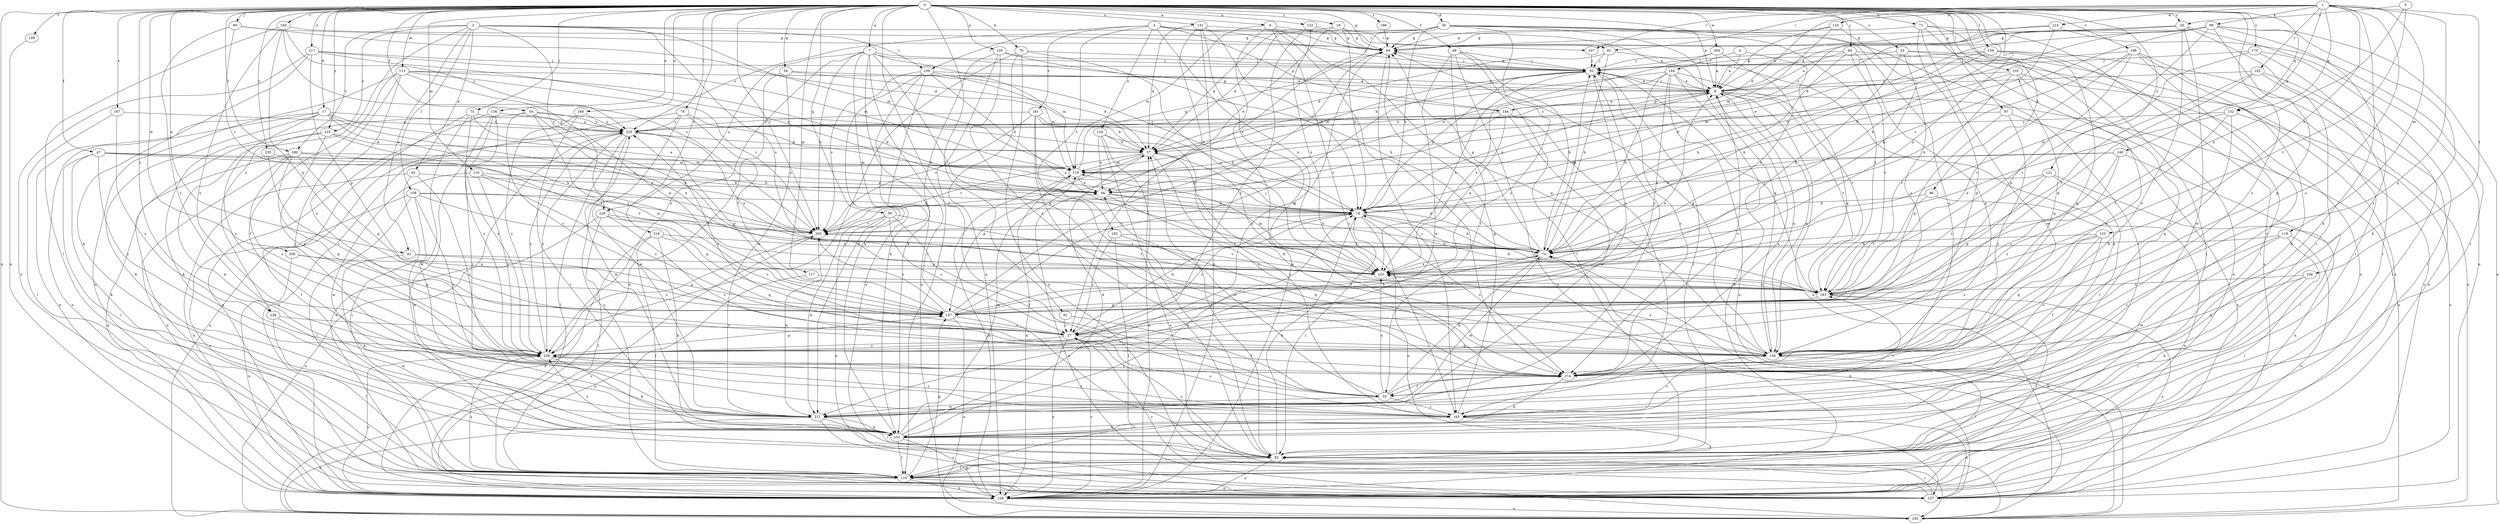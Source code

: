 strict digraph  {
0;
1;
2;
3;
4;
5;
6;
7;
8;
17;
18;
19;
25;
26;
27;
36;
37;
43;
45;
46;
47;
48;
54;
55;
56;
59;
64;
70;
71;
74;
75;
78;
82;
83;
84;
87;
90;
91;
92;
96;
98;
101;
105;
106;
107;
108;
109;
110;
113;
116;
117;
118;
119;
121;
122;
123;
125;
126;
128;
131;
136;
137;
139;
140;
144;
147;
152;
156;
159;
160;
162;
164;
165;
167;
170;
174;
180;
181;
182;
183;
189;
193;
196;
198;
199;
202;
204;
208;
210;
211;
216;
217;
220;
225;
228;
229;
235;
238;
239;
0 -> 6  [label=a];
0 -> 7  [label=a];
0 -> 8  [label=a];
0 -> 17  [label=b];
0 -> 19  [label=c];
0 -> 25  [label=c];
0 -> 26  [label=c];
0 -> 36  [label=d];
0 -> 43  [label=e];
0 -> 47  [label=f];
0 -> 48  [label=f];
0 -> 54  [label=f];
0 -> 55  [label=f];
0 -> 56  [label=g];
0 -> 59  [label=g];
0 -> 64  [label=g];
0 -> 70  [label=h];
0 -> 71  [label=h];
0 -> 74  [label=h];
0 -> 75  [label=i];
0 -> 78  [label=i];
0 -> 84  [label=j];
0 -> 87  [label=j];
0 -> 90  [label=j];
0 -> 91  [label=j];
0 -> 96  [label=k];
0 -> 105  [label=l];
0 -> 113  [label=m];
0 -> 116  [label=m];
0 -> 117  [label=m];
0 -> 121  [label=n];
0 -> 122  [label=n];
0 -> 131  [label=o];
0 -> 136  [label=o];
0 -> 139  [label=p];
0 -> 152  [label=q];
0 -> 159  [label=r];
0 -> 160  [label=r];
0 -> 167  [label=s];
0 -> 170  [label=s];
0 -> 174  [label=s];
0 -> 180  [label=t];
0 -> 189  [label=u];
0 -> 193  [label=u];
0 -> 196  [label=v];
0 -> 198  [label=v];
0 -> 199  [label=v];
0 -> 202  [label=v];
0 -> 204  [label=w];
0 -> 208  [label=w];
0 -> 216  [label=x];
0 -> 217  [label=x];
0 -> 220  [label=x];
0 -> 225  [label=y];
0 -> 235  [label=z];
0 -> 238  [label=z];
1 -> 37  [label=d];
1 -> 82  [label=i];
1 -> 98  [label=k];
1 -> 101  [label=k];
1 -> 106  [label=l];
1 -> 107  [label=l];
1 -> 118  [label=m];
1 -> 123  [label=n];
1 -> 125  [label=n];
1 -> 140  [label=p];
1 -> 152  [label=q];
1 -> 156  [label=q];
1 -> 162  [label=r];
1 -> 174  [label=s];
1 -> 210  [label=w];
2 -> 43  [label=e];
2 -> 45  [label=e];
2 -> 107  [label=l];
2 -> 108  [label=l];
2 -> 109  [label=l];
2 -> 119  [label=m];
2 -> 180  [label=t];
2 -> 220  [label=x];
2 -> 225  [label=y];
2 -> 228  [label=y];
2 -> 238  [label=z];
3 -> 82  [label=i];
3 -> 92  [label=j];
3 -> 109  [label=l];
3 -> 126  [label=n];
3 -> 144  [label=p];
3 -> 181  [label=t];
3 -> 182  [label=t];
3 -> 220  [label=x];
4 -> 8  [label=a];
4 -> 156  [label=q];
4 -> 164  [label=r];
5 -> 26  [label=c];
5 -> 183  [label=t];
5 -> 220  [label=x];
6 -> 64  [label=g];
6 -> 119  [label=m];
6 -> 128  [label=n];
6 -> 156  [label=q];
6 -> 165  [label=r];
6 -> 174  [label=s];
7 -> 83  [label=i];
7 -> 92  [label=j];
7 -> 101  [label=k];
7 -> 119  [label=m];
7 -> 144  [label=p];
7 -> 156  [label=q];
7 -> 193  [label=u];
7 -> 202  [label=v];
7 -> 228  [label=y];
7 -> 239  [label=z];
8 -> 92  [label=j];
8 -> 137  [label=o];
8 -> 144  [label=p];
8 -> 156  [label=q];
8 -> 174  [label=s];
8 -> 183  [label=t];
8 -> 193  [label=u];
8 -> 229  [label=y];
17 -> 46  [label=e];
17 -> 74  [label=h];
17 -> 101  [label=k];
17 -> 128  [label=n];
17 -> 137  [label=o];
17 -> 202  [label=v];
17 -> 229  [label=y];
17 -> 239  [label=z];
18 -> 8  [label=a];
18 -> 27  [label=c];
18 -> 74  [label=h];
18 -> 83  [label=i];
18 -> 137  [label=o];
18 -> 174  [label=s];
18 -> 183  [label=t];
18 -> 202  [label=v];
19 -> 8  [label=a];
19 -> 18  [label=b];
19 -> 37  [label=d];
19 -> 46  [label=e];
19 -> 64  [label=g];
25 -> 27  [label=c];
25 -> 92  [label=j];
25 -> 128  [label=n];
25 -> 137  [label=o];
25 -> 220  [label=x];
26 -> 8  [label=a];
26 -> 64  [label=g];
26 -> 83  [label=i];
26 -> 137  [label=o];
26 -> 174  [label=s];
26 -> 211  [label=w];
26 -> 229  [label=y];
27 -> 18  [label=b];
27 -> 128  [label=n];
27 -> 156  [label=q];
27 -> 239  [label=z];
36 -> 18  [label=b];
36 -> 37  [label=d];
36 -> 64  [label=g];
36 -> 83  [label=i];
36 -> 156  [label=q];
36 -> 174  [label=s];
36 -> 183  [label=t];
36 -> 202  [label=v];
36 -> 229  [label=y];
36 -> 239  [label=z];
37 -> 119  [label=m];
37 -> 147  [label=p];
37 -> 174  [label=s];
37 -> 183  [label=t];
37 -> 202  [label=v];
43 -> 101  [label=k];
43 -> 147  [label=p];
43 -> 220  [label=x];
45 -> 46  [label=e];
45 -> 83  [label=i];
45 -> 128  [label=n];
45 -> 174  [label=s];
46 -> 18  [label=b];
46 -> 74  [label=h];
46 -> 183  [label=t];
47 -> 18  [label=b];
47 -> 46  [label=e];
47 -> 101  [label=k];
47 -> 110  [label=l];
47 -> 119  [label=m];
47 -> 239  [label=z];
48 -> 55  [label=f];
48 -> 74  [label=h];
48 -> 83  [label=i];
48 -> 92  [label=j];
48 -> 193  [label=u];
48 -> 211  [label=w];
54 -> 27  [label=c];
54 -> 37  [label=d];
54 -> 74  [label=h];
54 -> 101  [label=k];
54 -> 147  [label=p];
54 -> 229  [label=y];
55 -> 8  [label=a];
55 -> 46  [label=e];
55 -> 74  [label=h];
55 -> 165  [label=r];
55 -> 174  [label=s];
55 -> 211  [label=w];
55 -> 220  [label=x];
56 -> 8  [label=a];
56 -> 37  [label=d];
56 -> 137  [label=o];
56 -> 211  [label=w];
59 -> 27  [label=c];
59 -> 55  [label=f];
59 -> 137  [label=o];
59 -> 183  [label=t];
59 -> 202  [label=v];
59 -> 211  [label=w];
64 -> 92  [label=j];
64 -> 165  [label=r];
70 -> 92  [label=j];
70 -> 128  [label=n];
70 -> 193  [label=u];
70 -> 220  [label=x];
70 -> 239  [label=z];
71 -> 64  [label=g];
71 -> 110  [label=l];
71 -> 137  [label=o];
71 -> 156  [label=q];
71 -> 165  [label=r];
71 -> 211  [label=w];
74 -> 64  [label=g];
74 -> 92  [label=j];
74 -> 211  [label=w];
74 -> 220  [label=x];
75 -> 110  [label=l];
75 -> 211  [label=w];
75 -> 220  [label=x];
75 -> 229  [label=y];
75 -> 239  [label=z];
78 -> 18  [label=b];
78 -> 128  [label=n];
78 -> 183  [label=t];
78 -> 211  [label=w];
78 -> 229  [label=y];
82 -> 37  [label=d];
82 -> 74  [label=h];
82 -> 92  [label=j];
82 -> 101  [label=k];
83 -> 18  [label=b];
83 -> 27  [label=c];
83 -> 37  [label=d];
83 -> 92  [label=j];
83 -> 110  [label=l];
83 -> 128  [label=n];
84 -> 8  [label=a];
84 -> 74  [label=h];
84 -> 92  [label=j];
84 -> 128  [label=n];
84 -> 156  [label=q];
84 -> 183  [label=t];
87 -> 128  [label=n];
87 -> 147  [label=p];
87 -> 174  [label=s];
87 -> 229  [label=y];
90 -> 37  [label=d];
90 -> 64  [label=g];
90 -> 202  [label=v];
90 -> 239  [label=z];
91 -> 27  [label=c];
91 -> 55  [label=f];
92 -> 8  [label=a];
92 -> 18  [label=b];
92 -> 27  [label=c];
92 -> 64  [label=g];
92 -> 119  [label=m];
92 -> 174  [label=s];
92 -> 220  [label=x];
96 -> 18  [label=b];
96 -> 128  [label=n];
96 -> 183  [label=t];
98 -> 8  [label=a];
98 -> 18  [label=b];
98 -> 46  [label=e];
98 -> 64  [label=g];
98 -> 74  [label=h];
98 -> 101  [label=k];
98 -> 156  [label=q];
98 -> 174  [label=s];
98 -> 193  [label=u];
98 -> 202  [label=v];
101 -> 18  [label=b];
101 -> 37  [label=d];
101 -> 83  [label=i];
101 -> 110  [label=l];
101 -> 119  [label=m];
101 -> 128  [label=n];
101 -> 239  [label=z];
105 -> 8  [label=a];
105 -> 119  [label=m];
105 -> 137  [label=o];
105 -> 156  [label=q];
105 -> 174  [label=s];
105 -> 183  [label=t];
106 -> 83  [label=i];
106 -> 101  [label=k];
106 -> 156  [label=q];
106 -> 183  [label=t];
107 -> 92  [label=j];
108 -> 18  [label=b];
108 -> 110  [label=l];
108 -> 137  [label=o];
108 -> 147  [label=p];
108 -> 174  [label=s];
108 -> 202  [label=v];
108 -> 211  [label=w];
109 -> 8  [label=a];
109 -> 18  [label=b];
109 -> 101  [label=k];
109 -> 119  [label=m];
109 -> 137  [label=o];
109 -> 202  [label=v];
109 -> 211  [label=w];
109 -> 220  [label=x];
110 -> 128  [label=n];
110 -> 137  [label=o];
110 -> 147  [label=p];
110 -> 229  [label=y];
110 -> 239  [label=z];
113 -> 8  [label=a];
113 -> 18  [label=b];
113 -> 55  [label=f];
113 -> 128  [label=n];
113 -> 147  [label=p];
113 -> 165  [label=r];
113 -> 202  [label=v];
113 -> 239  [label=z];
116 -> 27  [label=c];
116 -> 46  [label=e];
116 -> 202  [label=v];
116 -> 211  [label=w];
116 -> 239  [label=z];
117 -> 128  [label=n];
117 -> 183  [label=t];
118 -> 74  [label=h];
118 -> 110  [label=l];
118 -> 128  [label=n];
118 -> 174  [label=s];
118 -> 211  [label=w];
119 -> 46  [label=e];
119 -> 64  [label=g];
119 -> 74  [label=h];
119 -> 128  [label=n];
121 -> 46  [label=e];
121 -> 128  [label=n];
121 -> 147  [label=p];
121 -> 165  [label=r];
121 -> 183  [label=t];
122 -> 64  [label=g];
122 -> 220  [label=x];
122 -> 239  [label=z];
123 -> 55  [label=f];
123 -> 74  [label=h];
123 -> 156  [label=q];
123 -> 174  [label=s];
123 -> 239  [label=z];
125 -> 8  [label=a];
125 -> 64  [label=g];
125 -> 74  [label=h];
125 -> 119  [label=m];
126 -> 37  [label=d];
126 -> 46  [label=e];
126 -> 83  [label=i];
126 -> 165  [label=r];
126 -> 193  [label=u];
128 -> 27  [label=c];
128 -> 37  [label=d];
128 -> 119  [label=m];
128 -> 193  [label=u];
128 -> 239  [label=z];
131 -> 18  [label=b];
131 -> 27  [label=c];
131 -> 37  [label=d];
131 -> 64  [label=g];
131 -> 128  [label=n];
131 -> 174  [label=s];
136 -> 83  [label=i];
136 -> 128  [label=n];
136 -> 165  [label=r];
136 -> 229  [label=y];
136 -> 239  [label=z];
137 -> 27  [label=c];
137 -> 74  [label=h];
137 -> 83  [label=i];
139 -> 74  [label=h];
139 -> 92  [label=j];
139 -> 101  [label=k];
139 -> 110  [label=l];
139 -> 174  [label=s];
140 -> 18  [label=b];
140 -> 27  [label=c];
140 -> 83  [label=i];
140 -> 119  [label=m];
140 -> 239  [label=z];
144 -> 8  [label=a];
144 -> 165  [label=r];
144 -> 202  [label=v];
144 -> 211  [label=w];
144 -> 220  [label=x];
144 -> 229  [label=y];
147 -> 8  [label=a];
147 -> 27  [label=c];
147 -> 64  [label=g];
147 -> 74  [label=h];
147 -> 92  [label=j];
147 -> 193  [label=u];
147 -> 202  [label=v];
152 -> 137  [label=o];
152 -> 156  [label=q];
152 -> 183  [label=t];
152 -> 220  [label=x];
152 -> 229  [label=y];
156 -> 8  [label=a];
156 -> 37  [label=d];
156 -> 64  [label=g];
156 -> 110  [label=l];
156 -> 165  [label=r];
156 -> 220  [label=x];
156 -> 229  [label=y];
159 -> 18  [label=b];
159 -> 74  [label=h];
159 -> 83  [label=i];
159 -> 92  [label=j];
159 -> 156  [label=q];
159 -> 193  [label=u];
160 -> 64  [label=g];
160 -> 110  [label=l];
160 -> 147  [label=p];
160 -> 202  [label=v];
160 -> 229  [label=y];
160 -> 239  [label=z];
162 -> 8  [label=a];
162 -> 110  [label=l];
162 -> 128  [label=n];
162 -> 147  [label=p];
162 -> 183  [label=t];
164 -> 8  [label=a];
164 -> 27  [label=c];
164 -> 37  [label=d];
164 -> 74  [label=h];
164 -> 128  [label=n];
164 -> 183  [label=t];
164 -> 193  [label=u];
164 -> 220  [label=x];
165 -> 27  [label=c];
165 -> 64  [label=g];
165 -> 101  [label=k];
165 -> 110  [label=l];
165 -> 137  [label=o];
165 -> 183  [label=t];
165 -> 239  [label=z];
167 -> 110  [label=l];
167 -> 229  [label=y];
167 -> 239  [label=z];
170 -> 83  [label=i];
170 -> 92  [label=j];
170 -> 110  [label=l];
170 -> 183  [label=t];
174 -> 55  [label=f];
174 -> 101  [label=k];
180 -> 18  [label=b];
180 -> 119  [label=m];
180 -> 128  [label=n];
180 -> 137  [label=o];
180 -> 147  [label=p];
180 -> 156  [label=q];
180 -> 239  [label=z];
181 -> 18  [label=b];
181 -> 37  [label=d];
181 -> 83  [label=i];
181 -> 174  [label=s];
181 -> 202  [label=v];
181 -> 229  [label=y];
182 -> 27  [label=c];
182 -> 74  [label=h];
182 -> 110  [label=l];
182 -> 156  [label=q];
183 -> 18  [label=b];
183 -> 92  [label=j];
183 -> 110  [label=l];
183 -> 137  [label=o];
183 -> 147  [label=p];
183 -> 220  [label=x];
189 -> 83  [label=i];
189 -> 229  [label=y];
189 -> 239  [label=z];
193 -> 46  [label=e];
193 -> 74  [label=h];
193 -> 202  [label=v];
196 -> 74  [label=h];
196 -> 83  [label=i];
196 -> 92  [label=j];
196 -> 101  [label=k];
196 -> 147  [label=p];
196 -> 165  [label=r];
196 -> 183  [label=t];
198 -> 64  [label=g];
199 -> 128  [label=n];
202 -> 74  [label=h];
202 -> 211  [label=w];
202 -> 239  [label=z];
204 -> 8  [label=a];
204 -> 46  [label=e];
204 -> 92  [label=j];
204 -> 220  [label=x];
208 -> 128  [label=n];
208 -> 147  [label=p];
208 -> 220  [label=x];
210 -> 18  [label=b];
210 -> 37  [label=d];
210 -> 64  [label=g];
210 -> 83  [label=i];
211 -> 83  [label=i];
211 -> 92  [label=j];
211 -> 101  [label=k];
211 -> 137  [label=o];
211 -> 193  [label=u];
216 -> 74  [label=h];
216 -> 101  [label=k];
216 -> 110  [label=l];
216 -> 128  [label=n];
216 -> 156  [label=q];
217 -> 46  [label=e];
217 -> 92  [label=j];
217 -> 101  [label=k];
217 -> 119  [label=m];
217 -> 137  [label=o];
217 -> 147  [label=p];
220 -> 119  [label=m];
220 -> 183  [label=t];
220 -> 202  [label=v];
225 -> 37  [label=d];
225 -> 110  [label=l];
225 -> 211  [label=w];
225 -> 220  [label=x];
225 -> 239  [label=z];
228 -> 27  [label=c];
228 -> 110  [label=l];
228 -> 174  [label=s];
228 -> 193  [label=u];
228 -> 202  [label=v];
229 -> 37  [label=d];
229 -> 110  [label=l];
229 -> 137  [label=o];
229 -> 147  [label=p];
229 -> 193  [label=u];
229 -> 211  [label=w];
229 -> 220  [label=x];
229 -> 239  [label=z];
235 -> 27  [label=c];
235 -> 119  [label=m];
238 -> 27  [label=c];
238 -> 110  [label=l];
238 -> 211  [label=w];
239 -> 64  [label=g];
239 -> 101  [label=k];
239 -> 147  [label=p];
239 -> 165  [label=r];
239 -> 174  [label=s];
239 -> 229  [label=y];
}
